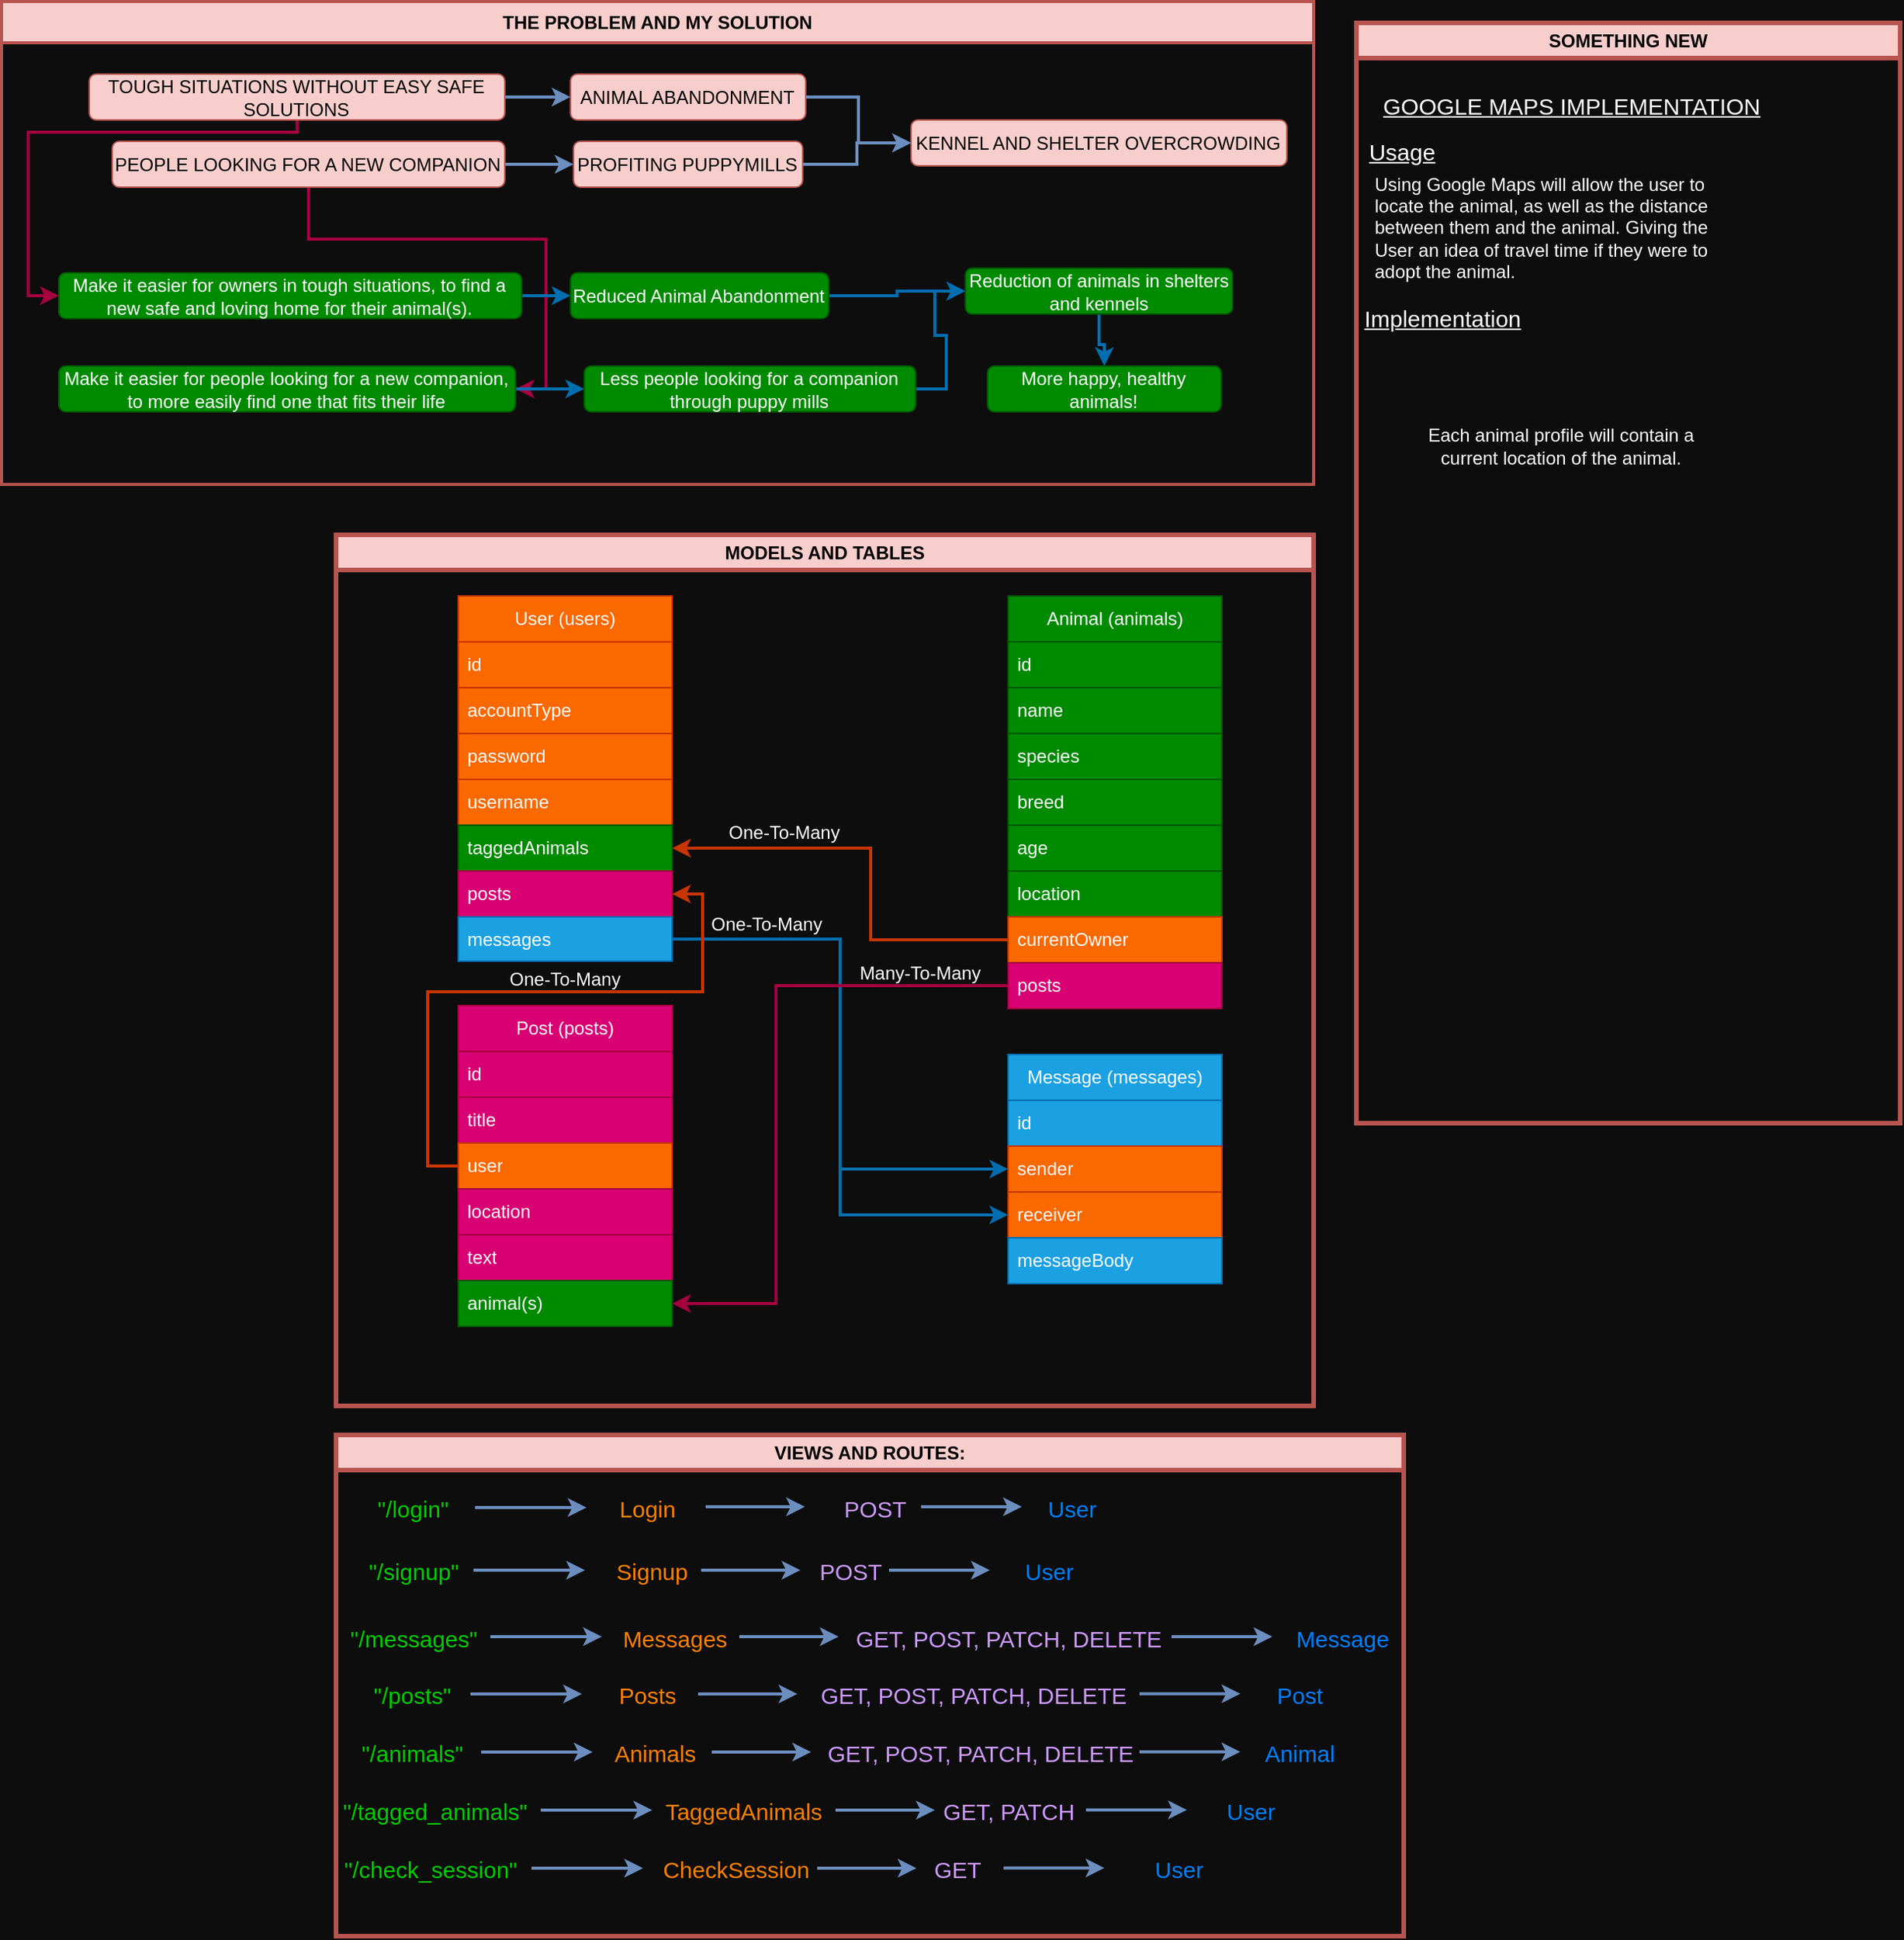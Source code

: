 <mxfile version="22.1.4" type="github">
  <diagram name="Page-1" id="QnDPWNosyGdadTyW6Ekd">
    <mxGraphModel dx="1164" dy="1957" grid="0" gridSize="10" guides="1" tooltips="1" connect="1" arrows="1" fold="1" page="0" pageScale="1" pageWidth="850" pageHeight="1100" background="#0D0D0D" math="0" shadow="0">
      <root>
        <mxCell id="0" />
        <mxCell id="1" parent="0" />
        <mxCell id="AdRa6NuN1TQCRi0MgPPj-2" value="MODELS AND TABLES" style="swimlane;whiteSpace=wrap;html=1;fillColor=#f8cecc;strokeColor=#b85450;rounded=0;strokeWidth=3;" parent="1" vertex="1">
          <mxGeometry x="10" y="-780" width="640" height="570" as="geometry">
            <mxRectangle x="10" y="-780" width="170" height="30" as="alternateBounds" />
          </mxGeometry>
        </mxCell>
        <mxCell id="AdRa6NuN1TQCRi0MgPPj-7" value="User (users)" style="swimlane;fontStyle=0;childLayout=stackLayout;horizontal=1;startSize=30;horizontalStack=0;resizeParent=1;resizeParentMax=0;resizeLast=0;collapsible=1;marginBottom=0;whiteSpace=wrap;html=1;fillColor=#fa6800;strokeColor=#C73500;fontColor=#FFFFFF;" parent="AdRa6NuN1TQCRi0MgPPj-2" vertex="1">
          <mxGeometry x="80" y="40" width="140" height="239" as="geometry" />
        </mxCell>
        <mxCell id="AdRa6NuN1TQCRi0MgPPj-8" value="id" style="text;strokeColor=#C73500;fillColor=#fa6800;align=left;verticalAlign=middle;spacingLeft=4;spacingRight=4;overflow=hidden;points=[[0,0.5],[1,0.5]];portConstraint=eastwest;rotatable=0;whiteSpace=wrap;html=1;fontColor=#FFFFFF;" parent="AdRa6NuN1TQCRi0MgPPj-7" vertex="1">
          <mxGeometry y="30" width="140" height="30" as="geometry" />
        </mxCell>
        <mxCell id="AdRa6NuN1TQCRi0MgPPj-12" value="accountType" style="text;strokeColor=#C73500;fillColor=#fa6800;align=left;verticalAlign=middle;spacingLeft=4;spacingRight=4;overflow=hidden;points=[[0,0.5],[1,0.5]];portConstraint=eastwest;rotatable=0;whiteSpace=wrap;html=1;fontColor=#FFFFFF;" parent="AdRa6NuN1TQCRi0MgPPj-7" vertex="1">
          <mxGeometry y="60" width="140" height="30" as="geometry" />
        </mxCell>
        <mxCell id="AdRa6NuN1TQCRi0MgPPj-10" value="password" style="text;strokeColor=#C73500;fillColor=#fa6800;align=left;verticalAlign=middle;spacingLeft=4;spacingRight=4;overflow=hidden;points=[[0,0.5],[1,0.5]];portConstraint=eastwest;rotatable=0;whiteSpace=wrap;html=1;fontColor=#FFFFFF;" parent="AdRa6NuN1TQCRi0MgPPj-7" vertex="1">
          <mxGeometry y="90" width="140" height="30" as="geometry" />
        </mxCell>
        <mxCell id="AdRa6NuN1TQCRi0MgPPj-11" value="username" style="text;strokeColor=#C73500;fillColor=#fa6800;align=left;verticalAlign=middle;spacingLeft=4;spacingRight=4;overflow=hidden;points=[[0,0.5],[1,0.5]];portConstraint=eastwest;rotatable=0;whiteSpace=wrap;html=1;fontColor=#FFFFFF;" parent="AdRa6NuN1TQCRi0MgPPj-7" vertex="1">
          <mxGeometry y="120" width="140" height="30" as="geometry" />
        </mxCell>
        <mxCell id="xWQlsnRgKybAR5OPVelj-9" value="taggedAnimals" style="text;strokeColor=#005700;fillColor=#008a00;align=left;verticalAlign=middle;spacingLeft=4;spacingRight=4;overflow=hidden;points=[[0,0.5],[1,0.5]];portConstraint=eastwest;rotatable=0;whiteSpace=wrap;html=1;fontColor=#ffffff;" parent="AdRa6NuN1TQCRi0MgPPj-7" vertex="1">
          <mxGeometry y="150" width="140" height="30" as="geometry" />
        </mxCell>
        <mxCell id="xWQlsnRgKybAR5OPVelj-18" value="posts" style="text;strokeColor=#A50040;fillColor=#d80073;align=left;verticalAlign=middle;spacingLeft=4;spacingRight=4;overflow=hidden;points=[[0,0.5],[1,0.5]];portConstraint=eastwest;rotatable=0;whiteSpace=wrap;html=1;fontColor=#ffffff;" parent="AdRa6NuN1TQCRi0MgPPj-7" vertex="1">
          <mxGeometry y="180" width="140" height="30" as="geometry" />
        </mxCell>
        <mxCell id="xWQlsnRgKybAR5OPVelj-17" value="messages" style="text;strokeColor=#006EAF;fillColor=#1ba1e2;align=left;verticalAlign=middle;spacingLeft=4;spacingRight=4;overflow=hidden;points=[[0,0.5],[1,0.5]];portConstraint=eastwest;rotatable=0;whiteSpace=wrap;html=1;fontColor=#ffffff;" parent="AdRa6NuN1TQCRi0MgPPj-7" vertex="1">
          <mxGeometry y="210" width="140" height="29" as="geometry" />
        </mxCell>
        <mxCell id="AdRa6NuN1TQCRi0MgPPj-14" value="Animal (animals)" style="swimlane;fontStyle=0;childLayout=stackLayout;horizontal=1;startSize=30;horizontalStack=0;resizeParent=1;resizeParentMax=0;resizeLast=0;collapsible=1;marginBottom=0;whiteSpace=wrap;html=1;fillColor=#008a00;strokeColor=#005700;fontColor=#ffffff;" parent="AdRa6NuN1TQCRi0MgPPj-2" vertex="1">
          <mxGeometry x="440" y="40" width="140" height="270" as="geometry" />
        </mxCell>
        <mxCell id="AdRa6NuN1TQCRi0MgPPj-15" value="id" style="text;strokeColor=#005700;fillColor=#008a00;align=left;verticalAlign=middle;spacingLeft=4;spacingRight=4;overflow=hidden;points=[[0,0.5],[1,0.5]];portConstraint=eastwest;rotatable=0;whiteSpace=wrap;html=1;fontColor=#ffffff;" parent="AdRa6NuN1TQCRi0MgPPj-14" vertex="1">
          <mxGeometry y="30" width="140" height="30" as="geometry" />
        </mxCell>
        <mxCell id="AdRa6NuN1TQCRi0MgPPj-16" value="name" style="text;strokeColor=#005700;fillColor=#008a00;align=left;verticalAlign=middle;spacingLeft=4;spacingRight=4;overflow=hidden;points=[[0,0.5],[1,0.5]];portConstraint=eastwest;rotatable=0;whiteSpace=wrap;html=1;fontColor=#ffffff;" parent="AdRa6NuN1TQCRi0MgPPj-14" vertex="1">
          <mxGeometry y="60" width="140" height="30" as="geometry" />
        </mxCell>
        <mxCell id="AdRa6NuN1TQCRi0MgPPj-17" value="species" style="text;strokeColor=#005700;fillColor=#008a00;align=left;verticalAlign=middle;spacingLeft=4;spacingRight=4;overflow=hidden;points=[[0,0.5],[1,0.5]];portConstraint=eastwest;rotatable=0;whiteSpace=wrap;html=1;fontColor=#ffffff;" parent="AdRa6NuN1TQCRi0MgPPj-14" vertex="1">
          <mxGeometry y="90" width="140" height="30" as="geometry" />
        </mxCell>
        <mxCell id="AdRa6NuN1TQCRi0MgPPj-21" value="breed" style="text;strokeColor=#005700;fillColor=#008a00;align=left;verticalAlign=middle;spacingLeft=4;spacingRight=4;overflow=hidden;points=[[0,0.5],[1,0.5]];portConstraint=eastwest;rotatable=0;whiteSpace=wrap;html=1;fontColor=#ffffff;" parent="AdRa6NuN1TQCRi0MgPPj-14" vertex="1">
          <mxGeometry y="120" width="140" height="30" as="geometry" />
        </mxCell>
        <mxCell id="AdRa6NuN1TQCRi0MgPPj-20" value="age" style="text;strokeColor=#005700;fillColor=#008a00;align=left;verticalAlign=middle;spacingLeft=4;spacingRight=4;overflow=hidden;points=[[0,0.5],[1,0.5]];portConstraint=eastwest;rotatable=0;whiteSpace=wrap;html=1;fontColor=#ffffff;" parent="AdRa6NuN1TQCRi0MgPPj-14" vertex="1">
          <mxGeometry y="150" width="140" height="30" as="geometry" />
        </mxCell>
        <mxCell id="AdRa6NuN1TQCRi0MgPPj-19" value="location" style="text;strokeColor=#005700;fillColor=#008a00;align=left;verticalAlign=middle;spacingLeft=4;spacingRight=4;overflow=hidden;points=[[0,0.5],[1,0.5]];portConstraint=eastwest;rotatable=0;whiteSpace=wrap;html=1;fontColor=#ffffff;" parent="AdRa6NuN1TQCRi0MgPPj-14" vertex="1">
          <mxGeometry y="180" width="140" height="30" as="geometry" />
        </mxCell>
        <mxCell id="AdRa6NuN1TQCRi0MgPPj-18" value="currentOwner" style="text;strokeColor=#C73500;fillColor=#fa6800;align=left;verticalAlign=middle;spacingLeft=4;spacingRight=4;overflow=hidden;points=[[0,0.5],[1,0.5]];portConstraint=eastwest;rotatable=0;whiteSpace=wrap;html=1;fontColor=#FFFFFF;" parent="AdRa6NuN1TQCRi0MgPPj-14" vertex="1">
          <mxGeometry y="210" width="140" height="30" as="geometry" />
        </mxCell>
        <mxCell id="xWQlsnRgKybAR5OPVelj-19" value="posts" style="text;strokeColor=#A50040;fillColor=#d80073;align=left;verticalAlign=middle;spacingLeft=4;spacingRight=4;overflow=hidden;points=[[0,0.5],[1,0.5]];portConstraint=eastwest;rotatable=0;whiteSpace=wrap;html=1;fontColor=#ffffff;" parent="AdRa6NuN1TQCRi0MgPPj-14" vertex="1">
          <mxGeometry y="240" width="140" height="30" as="geometry" />
        </mxCell>
        <mxCell id="xWQlsnRgKybAR5OPVelj-2" value="Post (posts)" style="swimlane;fontStyle=0;childLayout=stackLayout;horizontal=1;startSize=30;horizontalStack=0;resizeParent=1;resizeParentMax=0;resizeLast=0;collapsible=1;marginBottom=0;whiteSpace=wrap;html=1;fillColor=#d80073;strokeColor=#A50040;fontColor=#ffffff;" parent="AdRa6NuN1TQCRi0MgPPj-2" vertex="1">
          <mxGeometry x="80" y="308" width="140" height="210" as="geometry" />
        </mxCell>
        <mxCell id="xWQlsnRgKybAR5OPVelj-3" value="id" style="text;strokeColor=#A50040;fillColor=#d80073;align=left;verticalAlign=middle;spacingLeft=4;spacingRight=4;overflow=hidden;points=[[0,0.5],[1,0.5]];portConstraint=eastwest;rotatable=0;whiteSpace=wrap;html=1;fontColor=#ffffff;" parent="xWQlsnRgKybAR5OPVelj-2" vertex="1">
          <mxGeometry y="30" width="140" height="30" as="geometry" />
        </mxCell>
        <mxCell id="xWQlsnRgKybAR5OPVelj-6" value="title" style="text;strokeColor=#A50040;fillColor=#d80073;align=left;verticalAlign=middle;spacingLeft=4;spacingRight=4;overflow=hidden;points=[[0,0.5],[1,0.5]];portConstraint=eastwest;rotatable=0;whiteSpace=wrap;html=1;fontColor=#ffffff;" parent="xWQlsnRgKybAR5OPVelj-2" vertex="1">
          <mxGeometry y="60" width="140" height="30" as="geometry" />
        </mxCell>
        <mxCell id="xWQlsnRgKybAR5OPVelj-4" value="user" style="text;strokeColor=#C73500;fillColor=#fa6800;align=left;verticalAlign=middle;spacingLeft=4;spacingRight=4;overflow=hidden;points=[[0,0.5],[1,0.5]];portConstraint=eastwest;rotatable=0;whiteSpace=wrap;html=1;fontColor=#FFFFFF;" parent="xWQlsnRgKybAR5OPVelj-2" vertex="1">
          <mxGeometry y="90" width="140" height="30" as="geometry" />
        </mxCell>
        <mxCell id="xWQlsnRgKybAR5OPVelj-5" value="location" style="text;strokeColor=#A50040;fillColor=#d80073;align=left;verticalAlign=middle;spacingLeft=4;spacingRight=4;overflow=hidden;points=[[0,0.5],[1,0.5]];portConstraint=eastwest;rotatable=0;whiteSpace=wrap;html=1;fontColor=#ffffff;" parent="xWQlsnRgKybAR5OPVelj-2" vertex="1">
          <mxGeometry y="120" width="140" height="30" as="geometry" />
        </mxCell>
        <mxCell id="xWQlsnRgKybAR5OPVelj-7" value="text" style="text;strokeColor=#A50040;fillColor=#d80073;align=left;verticalAlign=middle;spacingLeft=4;spacingRight=4;overflow=hidden;points=[[0,0.5],[1,0.5]];portConstraint=eastwest;rotatable=0;whiteSpace=wrap;html=1;fontColor=#ffffff;" parent="xWQlsnRgKybAR5OPVelj-2" vertex="1">
          <mxGeometry y="150" width="140" height="30" as="geometry" />
        </mxCell>
        <mxCell id="xWQlsnRgKybAR5OPVelj-8" value="animal(s)" style="text;strokeColor=#005700;fillColor=#008a00;align=left;verticalAlign=middle;spacingLeft=4;spacingRight=4;overflow=hidden;points=[[0,0.5],[1,0.5]];portConstraint=eastwest;rotatable=0;whiteSpace=wrap;html=1;fontColor=#ffffff;" parent="xWQlsnRgKybAR5OPVelj-2" vertex="1">
          <mxGeometry y="180" width="140" height="30" as="geometry" />
        </mxCell>
        <mxCell id="AdRa6NuN1TQCRi0MgPPj-22" value="Message (messages)" style="swimlane;fontStyle=0;childLayout=stackLayout;horizontal=1;startSize=30;horizontalStack=0;resizeParent=1;resizeParentMax=0;resizeLast=0;collapsible=1;marginBottom=0;whiteSpace=wrap;html=1;fillColor=#1ba1e2;strokeColor=#006EAF;fontColor=#ffffff;" parent="AdRa6NuN1TQCRi0MgPPj-2" vertex="1">
          <mxGeometry x="440" y="340" width="140" height="150" as="geometry" />
        </mxCell>
        <mxCell id="AdRa6NuN1TQCRi0MgPPj-23" value="id" style="text;strokeColor=#006EAF;fillColor=#1ba1e2;align=left;verticalAlign=middle;spacingLeft=4;spacingRight=4;overflow=hidden;points=[[0,0.5],[1,0.5]];portConstraint=eastwest;rotatable=0;whiteSpace=wrap;html=1;fontColor=#ffffff;" parent="AdRa6NuN1TQCRi0MgPPj-22" vertex="1">
          <mxGeometry y="30" width="140" height="30" as="geometry" />
        </mxCell>
        <mxCell id="AdRa6NuN1TQCRi0MgPPj-24" value="sender" style="text;strokeColor=#C73500;fillColor=#fa6800;align=left;verticalAlign=middle;spacingLeft=4;spacingRight=4;overflow=hidden;points=[[0,0.5],[1,0.5]];portConstraint=eastwest;rotatable=0;whiteSpace=wrap;html=1;fontColor=#FFFFFF;" parent="AdRa6NuN1TQCRi0MgPPj-22" vertex="1">
          <mxGeometry y="60" width="140" height="30" as="geometry" />
        </mxCell>
        <mxCell id="AdRa6NuN1TQCRi0MgPPj-26" value="receiver" style="text;strokeColor=#C73500;fillColor=#fa6800;align=left;verticalAlign=middle;spacingLeft=4;spacingRight=4;overflow=hidden;points=[[0,0.5],[1,0.5]];portConstraint=eastwest;rotatable=0;whiteSpace=wrap;html=1;fontColor=#FFFFFF;" parent="AdRa6NuN1TQCRi0MgPPj-22" vertex="1">
          <mxGeometry y="90" width="140" height="30" as="geometry" />
        </mxCell>
        <mxCell id="AdRa6NuN1TQCRi0MgPPj-27" value="messageBody" style="text;strokeColor=#006EAF;fillColor=#1ba1e2;align=left;verticalAlign=middle;spacingLeft=4;spacingRight=4;overflow=hidden;points=[[0,0.5],[1,0.5]];portConstraint=eastwest;rotatable=0;whiteSpace=wrap;html=1;fontColor=#ffffff;" parent="AdRa6NuN1TQCRi0MgPPj-22" vertex="1">
          <mxGeometry y="120" width="140" height="30" as="geometry" />
        </mxCell>
        <mxCell id="xWQlsnRgKybAR5OPVelj-20" style="edgeStyle=orthogonalEdgeStyle;rounded=0;orthogonalLoop=1;jettySize=auto;html=1;strokeColor=#C73500;strokeWidth=2;fillColor=#fa6800;" parent="AdRa6NuN1TQCRi0MgPPj-2" source="AdRa6NuN1TQCRi0MgPPj-18" target="xWQlsnRgKybAR5OPVelj-9" edge="1">
          <mxGeometry relative="1" as="geometry">
            <Array as="points">
              <mxPoint x="350" y="265" />
              <mxPoint x="350" y="205" />
            </Array>
          </mxGeometry>
        </mxCell>
        <mxCell id="xWQlsnRgKybAR5OPVelj-23" style="edgeStyle=orthogonalEdgeStyle;rounded=0;orthogonalLoop=1;jettySize=auto;html=1;strokeColor=#006EAF;strokeWidth=2;fillColor=#1ba1e2;" parent="AdRa6NuN1TQCRi0MgPPj-2" source="xWQlsnRgKybAR5OPVelj-17" target="AdRa6NuN1TQCRi0MgPPj-26" edge="1">
          <mxGeometry relative="1" as="geometry" />
        </mxCell>
        <mxCell id="xWQlsnRgKybAR5OPVelj-24" style="edgeStyle=orthogonalEdgeStyle;rounded=0;orthogonalLoop=1;jettySize=auto;html=1;strokeColor=#006EAF;strokeWidth=2;fillColor=#1ba1e2;" parent="AdRa6NuN1TQCRi0MgPPj-2" source="xWQlsnRgKybAR5OPVelj-17" target="AdRa6NuN1TQCRi0MgPPj-24" edge="1">
          <mxGeometry relative="1" as="geometry" />
        </mxCell>
        <mxCell id="xWQlsnRgKybAR5OPVelj-25" style="edgeStyle=orthogonalEdgeStyle;rounded=0;orthogonalLoop=1;jettySize=auto;html=1;entryX=1;entryY=0.5;entryDx=0;entryDy=0;strokeColor=#A50040;strokeWidth=2;fillColor=#d80073;" parent="AdRa6NuN1TQCRi0MgPPj-2" source="xWQlsnRgKybAR5OPVelj-19" target="xWQlsnRgKybAR5OPVelj-8" edge="1">
          <mxGeometry relative="1" as="geometry">
            <Array as="points">
              <mxPoint x="288" y="295" />
              <mxPoint x="288" y="503" />
            </Array>
          </mxGeometry>
        </mxCell>
        <mxCell id="JQjJ9PsffKk6_SLziyI5-3" value="One-To-Many" style="text;html=1;strokeColor=none;fillColor=none;align=center;verticalAlign=middle;whiteSpace=wrap;rounded=0;fontColor=#FFFFFF;" parent="AdRa6NuN1TQCRi0MgPPj-2" vertex="1">
          <mxGeometry x="245" y="180" width="97" height="30" as="geometry" />
        </mxCell>
        <mxCell id="JQjJ9PsffKk6_SLziyI5-4" value="One-To-Many" style="text;html=1;strokeColor=none;fillColor=none;align=center;verticalAlign=middle;whiteSpace=wrap;rounded=0;fontColor=#FFFFFF;" parent="AdRa6NuN1TQCRi0MgPPj-2" vertex="1">
          <mxGeometry x="243" y="240" width="78" height="30" as="geometry" />
        </mxCell>
        <mxCell id="JQjJ9PsffKk6_SLziyI5-7" style="edgeStyle=orthogonalEdgeStyle;rounded=0;orthogonalLoop=1;jettySize=auto;html=1;entryX=1;entryY=0.5;entryDx=0;entryDy=0;strokeWidth=2;fillColor=#fa6800;strokeColor=#C73500;" parent="AdRa6NuN1TQCRi0MgPPj-2" source="xWQlsnRgKybAR5OPVelj-4" target="xWQlsnRgKybAR5OPVelj-18" edge="1">
          <mxGeometry relative="1" as="geometry">
            <Array as="points">
              <mxPoint x="60" y="413" />
              <mxPoint x="60" y="299" />
              <mxPoint x="240" y="299" />
              <mxPoint x="240" y="235" />
            </Array>
          </mxGeometry>
        </mxCell>
        <mxCell id="JQjJ9PsffKk6_SLziyI5-8" value="One-To-Many" style="text;html=1;strokeColor=none;fillColor=none;align=center;verticalAlign=middle;whiteSpace=wrap;rounded=0;fontColor=#FFFFFF;" parent="AdRa6NuN1TQCRi0MgPPj-2" vertex="1">
          <mxGeometry x="110" y="276" width="80" height="30" as="geometry" />
        </mxCell>
        <mxCell id="JQjJ9PsffKk6_SLziyI5-9" value="Many-To-Many" style="text;html=1;strokeColor=none;fillColor=none;align=center;verticalAlign=middle;whiteSpace=wrap;rounded=0;fontColor=#FFFFFF;" parent="AdRa6NuN1TQCRi0MgPPj-2" vertex="1">
          <mxGeometry x="340" y="272" width="85" height="30" as="geometry" />
        </mxCell>
        <mxCell id="_cTKvnzmP2ruFUYqaLfK-1" value="VIEWS AND ROUTES:" style="swimlane;whiteSpace=wrap;html=1;fillColor=#f8cecc;strokeColor=#b85450;strokeWidth=3;" parent="1" vertex="1">
          <mxGeometry x="10" y="-191" width="699" height="328" as="geometry">
            <mxRectangle x="9" y="-199" width="156" height="26" as="alternateBounds" />
          </mxGeometry>
        </mxCell>
        <mxCell id="2MYl5ndHaeksl3x8lS-z-1" value="&quot;/login&quot;" style="text;html=1;strokeColor=none;fillColor=none;align=center;verticalAlign=middle;whiteSpace=wrap;rounded=0;fontColor=#00CC00;fontSize=15;" parent="_cTKvnzmP2ruFUYqaLfK-1" vertex="1">
          <mxGeometry x="20" y="33" width="61" height="30" as="geometry" />
        </mxCell>
        <mxCell id="2MYl5ndHaeksl3x8lS-z-2" value="" style="endArrow=classic;html=1;rounded=0;fillColor=#dae8fc;strokeColor=#6c8ebf;strokeWidth=2;" parent="_cTKvnzmP2ruFUYqaLfK-1" edge="1">
          <mxGeometry width="50" height="50" relative="1" as="geometry">
            <mxPoint x="91" y="47.5" as="sourcePoint" />
            <mxPoint x="164" y="47.5" as="targetPoint" />
            <Array as="points" />
          </mxGeometry>
        </mxCell>
        <mxCell id="2MYl5ndHaeksl3x8lS-z-3" value="Login" style="text;html=1;strokeColor=none;fillColor=none;align=center;verticalAlign=middle;whiteSpace=wrap;rounded=0;fontColor=#FF8000;fontSize=15;" parent="_cTKvnzmP2ruFUYqaLfK-1" vertex="1">
          <mxGeometry x="174" y="33" width="60" height="30" as="geometry" />
        </mxCell>
        <mxCell id="2MYl5ndHaeksl3x8lS-z-4" value="" style="endArrow=classic;html=1;rounded=0;fillColor=#dae8fc;strokeColor=#6c8ebf;strokeWidth=2;" parent="_cTKvnzmP2ruFUYqaLfK-1" edge="1">
          <mxGeometry width="50" height="50" relative="1" as="geometry">
            <mxPoint x="242" y="47" as="sourcePoint" />
            <mxPoint x="307" y="47" as="targetPoint" />
          </mxGeometry>
        </mxCell>
        <mxCell id="2MYl5ndHaeksl3x8lS-z-5" value="POST" style="text;html=1;strokeColor=none;fillColor=none;align=center;verticalAlign=middle;whiteSpace=wrap;rounded=0;fontColor=#CC99FF;fontSize=15;" parent="_cTKvnzmP2ruFUYqaLfK-1" vertex="1">
          <mxGeometry x="323" y="33" width="60" height="30" as="geometry" />
        </mxCell>
        <mxCell id="2MYl5ndHaeksl3x8lS-z-8" value="" style="endArrow=classic;html=1;rounded=0;strokeWidth=2;fillColor=#dae8fc;strokeColor=#6c8ebf;" parent="_cTKvnzmP2ruFUYqaLfK-1" edge="1">
          <mxGeometry width="50" height="50" relative="1" as="geometry">
            <mxPoint x="383" y="47" as="sourcePoint" />
            <mxPoint x="449" y="47" as="targetPoint" />
          </mxGeometry>
        </mxCell>
        <mxCell id="2MYl5ndHaeksl3x8lS-z-9" value="User" style="text;html=1;strokeColor=none;fillColor=none;align=center;verticalAlign=middle;whiteSpace=wrap;rounded=0;fontColor=#007FFF;fontSize=15;" parent="_cTKvnzmP2ruFUYqaLfK-1" vertex="1">
          <mxGeometry x="452" y="33" width="60" height="30" as="geometry" />
        </mxCell>
        <mxCell id="2MYl5ndHaeksl3x8lS-z-11" value="&quot;/signup&quot;" style="text;html=1;strokeColor=none;fillColor=none;align=center;verticalAlign=middle;whiteSpace=wrap;rounded=0;fontColor=#00CC00;fontSize=15;" parent="_cTKvnzmP2ruFUYqaLfK-1" vertex="1">
          <mxGeometry x="21" y="74" width="60" height="30" as="geometry" />
        </mxCell>
        <mxCell id="2MYl5ndHaeksl3x8lS-z-12" value="&quot;/messages&quot;" style="text;html=1;strokeColor=none;fillColor=none;align=center;verticalAlign=middle;whiteSpace=wrap;rounded=0;fontSize=15;fontColor=#00CC00;" parent="_cTKvnzmP2ruFUYqaLfK-1" vertex="1">
          <mxGeometry x="21" y="117.5" width="60" height="30" as="geometry" />
        </mxCell>
        <mxCell id="2MYl5ndHaeksl3x8lS-z-13" value="&quot;/posts&quot;" style="text;html=1;strokeColor=none;fillColor=none;align=center;verticalAlign=middle;whiteSpace=wrap;rounded=0;fontSize=15;fontColor=#00CC00;" parent="_cTKvnzmP2ruFUYqaLfK-1" vertex="1">
          <mxGeometry x="20" y="155" width="60" height="30" as="geometry" />
        </mxCell>
        <mxCell id="2MYl5ndHaeksl3x8lS-z-14" value="&quot;/animals&quot;" style="text;html=1;strokeColor=none;fillColor=none;align=center;verticalAlign=middle;whiteSpace=wrap;rounded=0;fontSize=15;fontColor=#00CC00;" parent="_cTKvnzmP2ruFUYqaLfK-1" vertex="1">
          <mxGeometry x="20" y="193" width="60" height="30" as="geometry" />
        </mxCell>
        <mxCell id="2MYl5ndHaeksl3x8lS-z-15" value="&quot;/tagged_animals&quot;" style="text;html=1;strokeColor=none;fillColor=none;align=center;verticalAlign=middle;whiteSpace=wrap;rounded=0;fontSize=15;fontColor=#00CC00;" parent="_cTKvnzmP2ruFUYqaLfK-1" vertex="1">
          <mxGeometry x="35" y="231" width="60" height="30" as="geometry" />
        </mxCell>
        <mxCell id="2MYl5ndHaeksl3x8lS-z-17" value="" style="endArrow=classic;html=1;rounded=0;fillColor=#dae8fc;strokeColor=#6c8ebf;strokeWidth=2;" parent="_cTKvnzmP2ruFUYqaLfK-1" edge="1">
          <mxGeometry width="50" height="50" relative="1" as="geometry">
            <mxPoint x="90" y="88.5" as="sourcePoint" />
            <mxPoint x="163" y="88.5" as="targetPoint" />
            <Array as="points" />
          </mxGeometry>
        </mxCell>
        <mxCell id="2MYl5ndHaeksl3x8lS-z-18" value="" style="endArrow=classic;html=1;rounded=0;fillColor=#dae8fc;strokeColor=#6c8ebf;strokeWidth=2;" parent="_cTKvnzmP2ruFUYqaLfK-1" edge="1">
          <mxGeometry width="50" height="50" relative="1" as="geometry">
            <mxPoint x="101" y="132" as="sourcePoint" />
            <mxPoint x="174" y="132" as="targetPoint" />
            <Array as="points" />
          </mxGeometry>
        </mxCell>
        <mxCell id="2MYl5ndHaeksl3x8lS-z-19" value="" style="endArrow=classic;html=1;rounded=0;fillColor=#dae8fc;strokeColor=#6c8ebf;strokeWidth=2;" parent="_cTKvnzmP2ruFUYqaLfK-1" edge="1">
          <mxGeometry width="50" height="50" relative="1" as="geometry">
            <mxPoint x="88" y="169.5" as="sourcePoint" />
            <mxPoint x="161" y="169.5" as="targetPoint" />
            <Array as="points" />
          </mxGeometry>
        </mxCell>
        <mxCell id="2MYl5ndHaeksl3x8lS-z-20" value="" style="endArrow=classic;html=1;rounded=0;fillColor=#dae8fc;strokeColor=#6c8ebf;strokeWidth=2;" parent="_cTKvnzmP2ruFUYqaLfK-1" edge="1">
          <mxGeometry width="50" height="50" relative="1" as="geometry">
            <mxPoint x="95" y="207.5" as="sourcePoint" />
            <mxPoint x="168" y="207.5" as="targetPoint" />
            <Array as="points" />
          </mxGeometry>
        </mxCell>
        <mxCell id="2MYl5ndHaeksl3x8lS-z-21" value="" style="endArrow=classic;html=1;rounded=0;fillColor=#dae8fc;strokeColor=#6c8ebf;strokeWidth=2;" parent="_cTKvnzmP2ruFUYqaLfK-1" edge="1">
          <mxGeometry width="50" height="50" relative="1" as="geometry">
            <mxPoint x="134" y="245.5" as="sourcePoint" />
            <mxPoint x="207" y="245.5" as="targetPoint" />
            <Array as="points" />
          </mxGeometry>
        </mxCell>
        <mxCell id="2MYl5ndHaeksl3x8lS-z-40" value="Signup" style="text;html=1;strokeColor=none;fillColor=none;align=center;verticalAlign=middle;whiteSpace=wrap;rounded=0;fontColor=#FF8000;fontSize=15;" parent="_cTKvnzmP2ruFUYqaLfK-1" vertex="1">
          <mxGeometry x="177" y="74" width="60" height="30" as="geometry" />
        </mxCell>
        <mxCell id="2MYl5ndHaeksl3x8lS-z-41" value="Messages" style="text;html=1;strokeColor=none;fillColor=none;align=center;verticalAlign=middle;whiteSpace=wrap;rounded=0;fontColor=#FF8000;fontSize=15;" parent="_cTKvnzmP2ruFUYqaLfK-1" vertex="1">
          <mxGeometry x="192" y="117.5" width="60" height="30" as="geometry" />
        </mxCell>
        <mxCell id="2MYl5ndHaeksl3x8lS-z-42" value="&quot;/check_session&quot;" style="text;html=1;strokeColor=none;fillColor=none;align=center;verticalAlign=middle;whiteSpace=wrap;rounded=0;fontSize=15;fontColor=#00CC00;" parent="_cTKvnzmP2ruFUYqaLfK-1" vertex="1">
          <mxGeometry x="32" y="269" width="60" height="30" as="geometry" />
        </mxCell>
        <mxCell id="2MYl5ndHaeksl3x8lS-z-43" value="" style="endArrow=classic;html=1;rounded=0;fillColor=#dae8fc;strokeColor=#6c8ebf;strokeWidth=2;" parent="_cTKvnzmP2ruFUYqaLfK-1" edge="1">
          <mxGeometry width="50" height="50" relative="1" as="geometry">
            <mxPoint x="128" y="283.5" as="sourcePoint" />
            <mxPoint x="201" y="283.5" as="targetPoint" />
            <Array as="points" />
          </mxGeometry>
        </mxCell>
        <mxCell id="2MYl5ndHaeksl3x8lS-z-66" value="Posts" style="text;html=1;strokeColor=none;fillColor=none;align=center;verticalAlign=middle;whiteSpace=wrap;rounded=0;fontColor=#FF8000;fontSize=15;" parent="_cTKvnzmP2ruFUYqaLfK-1" vertex="1">
          <mxGeometry x="174" y="155" width="60" height="30" as="geometry" />
        </mxCell>
        <mxCell id="2MYl5ndHaeksl3x8lS-z-67" value="Animals" style="text;html=1;strokeColor=none;fillColor=none;align=center;verticalAlign=middle;whiteSpace=wrap;rounded=0;fontColor=#FF8000;fontSize=15;" parent="_cTKvnzmP2ruFUYqaLfK-1" vertex="1">
          <mxGeometry x="179" y="193" width="60" height="30" as="geometry" />
        </mxCell>
        <mxCell id="2MYl5ndHaeksl3x8lS-z-68" value="TaggedAnimals" style="text;html=1;strokeColor=none;fillColor=none;align=center;verticalAlign=middle;whiteSpace=wrap;rounded=0;fontColor=#FF8000;fontSize=15;" parent="_cTKvnzmP2ruFUYqaLfK-1" vertex="1">
          <mxGeometry x="237" y="231" width="60" height="30" as="geometry" />
        </mxCell>
        <mxCell id="2MYl5ndHaeksl3x8lS-z-69" value="CheckSession" style="text;html=1;strokeColor=none;fillColor=none;align=center;verticalAlign=middle;whiteSpace=wrap;rounded=0;fontColor=#FF8000;fontSize=15;" parent="_cTKvnzmP2ruFUYqaLfK-1" vertex="1">
          <mxGeometry x="232" y="269" width="60" height="30" as="geometry" />
        </mxCell>
        <mxCell id="2MYl5ndHaeksl3x8lS-z-70" value="" style="endArrow=classic;html=1;rounded=0;fillColor=#dae8fc;strokeColor=#6c8ebf;strokeWidth=2;" parent="_cTKvnzmP2ruFUYqaLfK-1" edge="1">
          <mxGeometry width="50" height="50" relative="1" as="geometry">
            <mxPoint x="239" y="88.5" as="sourcePoint" />
            <mxPoint x="304" y="88.5" as="targetPoint" />
          </mxGeometry>
        </mxCell>
        <mxCell id="2MYl5ndHaeksl3x8lS-z-71" value="" style="endArrow=classic;html=1;rounded=0;fillColor=#dae8fc;strokeColor=#6c8ebf;strokeWidth=2;" parent="_cTKvnzmP2ruFUYqaLfK-1" edge="1">
          <mxGeometry width="50" height="50" relative="1" as="geometry">
            <mxPoint x="264" y="132" as="sourcePoint" />
            <mxPoint x="329" y="132" as="targetPoint" />
          </mxGeometry>
        </mxCell>
        <mxCell id="2MYl5ndHaeksl3x8lS-z-72" value="" style="endArrow=classic;html=1;rounded=0;fillColor=#dae8fc;strokeColor=#6c8ebf;strokeWidth=2;" parent="_cTKvnzmP2ruFUYqaLfK-1" edge="1">
          <mxGeometry width="50" height="50" relative="1" as="geometry">
            <mxPoint x="237" y="169.5" as="sourcePoint" />
            <mxPoint x="302" y="169.5" as="targetPoint" />
          </mxGeometry>
        </mxCell>
        <mxCell id="2MYl5ndHaeksl3x8lS-z-73" value="" style="endArrow=classic;html=1;rounded=0;fillColor=#dae8fc;strokeColor=#6c8ebf;strokeWidth=2;" parent="_cTKvnzmP2ruFUYqaLfK-1" edge="1">
          <mxGeometry width="50" height="50" relative="1" as="geometry">
            <mxPoint x="246" y="207.5" as="sourcePoint" />
            <mxPoint x="311" y="207.5" as="targetPoint" />
          </mxGeometry>
        </mxCell>
        <mxCell id="2MYl5ndHaeksl3x8lS-z-74" value="" style="endArrow=classic;html=1;rounded=0;fillColor=#dae8fc;strokeColor=#6c8ebf;strokeWidth=2;" parent="_cTKvnzmP2ruFUYqaLfK-1" edge="1">
          <mxGeometry width="50" height="50" relative="1" as="geometry">
            <mxPoint x="327" y="245.5" as="sourcePoint" />
            <mxPoint x="392" y="245.5" as="targetPoint" />
          </mxGeometry>
        </mxCell>
        <mxCell id="2MYl5ndHaeksl3x8lS-z-75" value="" style="endArrow=classic;html=1;rounded=0;fillColor=#dae8fc;strokeColor=#6c8ebf;strokeWidth=2;" parent="_cTKvnzmP2ruFUYqaLfK-1" edge="1">
          <mxGeometry width="50" height="50" relative="1" as="geometry">
            <mxPoint x="315" y="283.5" as="sourcePoint" />
            <mxPoint x="380" y="283.5" as="targetPoint" />
          </mxGeometry>
        </mxCell>
        <mxCell id="2MYl5ndHaeksl3x8lS-z-76" value="POST" style="text;html=1;strokeColor=none;fillColor=none;align=center;verticalAlign=middle;whiteSpace=wrap;rounded=0;fontColor=#CC99FF;fontSize=15;" parent="_cTKvnzmP2ruFUYqaLfK-1" vertex="1">
          <mxGeometry x="307" y="74" width="60" height="30" as="geometry" />
        </mxCell>
        <mxCell id="2MYl5ndHaeksl3x8lS-z-77" value="GET, POST, PATCH, DELETE" style="text;html=1;strokeColor=none;fillColor=none;align=center;verticalAlign=middle;whiteSpace=wrap;rounded=0;fontColor=#CC99FF;fontSize=15;" parent="_cTKvnzmP2ruFUYqaLfK-1" vertex="1">
          <mxGeometry x="327" y="117.5" width="227" height="30" as="geometry" />
        </mxCell>
        <mxCell id="2MYl5ndHaeksl3x8lS-z-78" value="GET, POST, PATCH, DELETE" style="text;html=1;strokeColor=none;fillColor=none;align=center;verticalAlign=middle;whiteSpace=wrap;rounded=0;fontColor=#CC99FF;fontSize=15;" parent="_cTKvnzmP2ruFUYqaLfK-1" vertex="1">
          <mxGeometry x="302" y="155" width="231" height="30" as="geometry" />
        </mxCell>
        <mxCell id="2MYl5ndHaeksl3x8lS-z-79" value="GET, POST, PATCH, DELETE" style="text;html=1;strokeColor=none;fillColor=none;align=center;verticalAlign=middle;whiteSpace=wrap;rounded=0;fontColor=#CC99FF;fontSize=15;" parent="_cTKvnzmP2ruFUYqaLfK-1" vertex="1">
          <mxGeometry x="318" y="193" width="208" height="30" as="geometry" />
        </mxCell>
        <mxCell id="1Y42PiByceGQKW-uyaXE-1" value="GET" style="text;html=1;strokeColor=none;fillColor=none;align=center;verticalAlign=middle;whiteSpace=wrap;rounded=0;fontColor=#CC99FF;fontSize=15;" parent="_cTKvnzmP2ruFUYqaLfK-1" vertex="1">
          <mxGeometry x="377" y="269" width="60" height="30" as="geometry" />
        </mxCell>
        <mxCell id="1Y42PiByceGQKW-uyaXE-2" value="GET, PATCH" style="text;html=1;strokeColor=none;fillColor=none;align=center;verticalAlign=middle;whiteSpace=wrap;rounded=0;fontColor=#CC99FF;fontSize=15;" parent="_cTKvnzmP2ruFUYqaLfK-1" vertex="1">
          <mxGeometry x="390" y="231" width="101" height="30" as="geometry" />
        </mxCell>
        <mxCell id="1Y42PiByceGQKW-uyaXE-3" value="" style="endArrow=classic;html=1;rounded=0;strokeWidth=2;fillColor=#dae8fc;strokeColor=#6c8ebf;" parent="_cTKvnzmP2ruFUYqaLfK-1" edge="1">
          <mxGeometry width="50" height="50" relative="1" as="geometry">
            <mxPoint x="362" y="88.5" as="sourcePoint" />
            <mxPoint x="428" y="88.5" as="targetPoint" />
          </mxGeometry>
        </mxCell>
        <mxCell id="1Y42PiByceGQKW-uyaXE-4" value="" style="endArrow=classic;html=1;rounded=0;strokeWidth=2;fillColor=#dae8fc;strokeColor=#6c8ebf;" parent="_cTKvnzmP2ruFUYqaLfK-1" edge="1">
          <mxGeometry width="50" height="50" relative="1" as="geometry">
            <mxPoint x="547" y="132" as="sourcePoint" />
            <mxPoint x="613" y="132" as="targetPoint" />
          </mxGeometry>
        </mxCell>
        <mxCell id="1Y42PiByceGQKW-uyaXE-5" value="" style="endArrow=classic;html=1;rounded=0;strokeWidth=2;fillColor=#dae8fc;strokeColor=#6c8ebf;" parent="_cTKvnzmP2ruFUYqaLfK-1" edge="1">
          <mxGeometry width="50" height="50" relative="1" as="geometry">
            <mxPoint x="526" y="169.41" as="sourcePoint" />
            <mxPoint x="592" y="169.41" as="targetPoint" />
          </mxGeometry>
        </mxCell>
        <mxCell id="1Y42PiByceGQKW-uyaXE-6" value="" style="endArrow=classic;html=1;rounded=0;strokeWidth=2;fillColor=#dae8fc;strokeColor=#6c8ebf;" parent="_cTKvnzmP2ruFUYqaLfK-1" edge="1">
          <mxGeometry width="50" height="50" relative="1" as="geometry">
            <mxPoint x="526" y="207.41" as="sourcePoint" />
            <mxPoint x="592" y="207.41" as="targetPoint" />
          </mxGeometry>
        </mxCell>
        <mxCell id="1Y42PiByceGQKW-uyaXE-7" value="" style="endArrow=classic;html=1;rounded=0;strokeWidth=2;fillColor=#dae8fc;strokeColor=#6c8ebf;" parent="_cTKvnzmP2ruFUYqaLfK-1" edge="1">
          <mxGeometry width="50" height="50" relative="1" as="geometry">
            <mxPoint x="491" y="245.41" as="sourcePoint" />
            <mxPoint x="557" y="245.41" as="targetPoint" />
          </mxGeometry>
        </mxCell>
        <mxCell id="1Y42PiByceGQKW-uyaXE-8" value="" style="endArrow=classic;html=1;rounded=0;strokeWidth=2;fillColor=#dae8fc;strokeColor=#6c8ebf;" parent="_cTKvnzmP2ruFUYqaLfK-1" edge="1">
          <mxGeometry width="50" height="50" relative="1" as="geometry">
            <mxPoint x="437" y="283.41" as="sourcePoint" />
            <mxPoint x="503" y="283.41" as="targetPoint" />
          </mxGeometry>
        </mxCell>
        <mxCell id="1Y42PiByceGQKW-uyaXE-53" value="User" style="text;html=1;strokeColor=none;fillColor=none;align=center;verticalAlign=middle;whiteSpace=wrap;rounded=0;fontColor=#007FFF;fontSize=15;" parent="_cTKvnzmP2ruFUYqaLfK-1" vertex="1">
          <mxGeometry x="437" y="74" width="60" height="30" as="geometry" />
        </mxCell>
        <mxCell id="1Y42PiByceGQKW-uyaXE-54" value="Message" style="text;html=1;strokeColor=none;fillColor=none;align=center;verticalAlign=middle;whiteSpace=wrap;rounded=0;fontColor=#007FFF;fontSize=15;" parent="_cTKvnzmP2ruFUYqaLfK-1" vertex="1">
          <mxGeometry x="629" y="117.5" width="60" height="30" as="geometry" />
        </mxCell>
        <mxCell id="1Y42PiByceGQKW-uyaXE-55" value="Post" style="text;html=1;strokeColor=none;fillColor=none;align=center;verticalAlign=middle;whiteSpace=wrap;rounded=0;fontColor=#007FFF;fontSize=15;" parent="_cTKvnzmP2ruFUYqaLfK-1" vertex="1">
          <mxGeometry x="601" y="155" width="60" height="30" as="geometry" />
        </mxCell>
        <mxCell id="1Y42PiByceGQKW-uyaXE-56" value="Animal" style="text;html=1;strokeColor=none;fillColor=none;align=center;verticalAlign=middle;whiteSpace=wrap;rounded=0;fontColor=#007FFF;fontSize=15;" parent="_cTKvnzmP2ruFUYqaLfK-1" vertex="1">
          <mxGeometry x="601" y="193" width="60" height="30" as="geometry" />
        </mxCell>
        <mxCell id="1Y42PiByceGQKW-uyaXE-58" value="User" style="text;html=1;strokeColor=none;fillColor=none;align=center;verticalAlign=middle;whiteSpace=wrap;rounded=0;fontColor=#007FFF;fontSize=15;" parent="_cTKvnzmP2ruFUYqaLfK-1" vertex="1">
          <mxGeometry x="569" y="231" width="60" height="30" as="geometry" />
        </mxCell>
        <mxCell id="1Y42PiByceGQKW-uyaXE-59" value="User" style="text;html=1;strokeColor=none;fillColor=none;align=center;verticalAlign=middle;whiteSpace=wrap;rounded=0;fontColor=#007FFF;fontSize=15;" parent="_cTKvnzmP2ruFUYqaLfK-1" vertex="1">
          <mxGeometry x="522" y="269" width="60" height="30" as="geometry" />
        </mxCell>
        <mxCell id="1Y42PiByceGQKW-uyaXE-60" value="SOMETHING NEW" style="swimlane;whiteSpace=wrap;html=1;fillColor=#f8cecc;strokeColor=#b85450;strokeWidth=3;fontColor=#000000;" parent="1" vertex="1">
          <mxGeometry x="678" y="-1115" width="356" height="720" as="geometry" />
        </mxCell>
        <mxCell id="66fBQwTO3rRXyVcx0N7x-11" value="GOOGLE MAPS IMPLEMENTATION" style="text;html=1;align=center;verticalAlign=middle;whiteSpace=wrap;rounded=0;fontColor=#FFFFFF;fontSize=15;fontStyle=4" vertex="1" parent="1Y42PiByceGQKW-uyaXE-60">
          <mxGeometry x="10" y="38.5" width="262" height="30" as="geometry" />
        </mxCell>
        <mxCell id="66fBQwTO3rRXyVcx0N7x-13" value="Usage" style="text;html=1;strokeColor=none;fillColor=none;align=center;verticalAlign=middle;whiteSpace=wrap;rounded=0;fontStyle=4;fontSize=15;fontColor=#FFFFFF;" vertex="1" parent="1Y42PiByceGQKW-uyaXE-60">
          <mxGeometry y="68.5" width="60" height="30" as="geometry" />
        </mxCell>
        <mxCell id="66fBQwTO3rRXyVcx0N7x-14" value="Using Google Maps will allow the user to locate the animal, as well as the distance between them and the animal. Giving the User an idea of travel time if they were to adopt the animal." style="text;html=1;strokeColor=none;fillColor=none;align=left;verticalAlign=middle;whiteSpace=wrap;rounded=0;fontColor=#FFFFFF;" vertex="1" parent="1Y42PiByceGQKW-uyaXE-60">
          <mxGeometry x="10" y="119" width="223" height="30" as="geometry" />
        </mxCell>
        <mxCell id="66fBQwTO3rRXyVcx0N7x-15" value="Implementation" style="text;html=1;strokeColor=none;fillColor=none;align=center;verticalAlign=middle;whiteSpace=wrap;rounded=0;fontColor=#FFFFFF;fontStyle=4;fontSize=15;" vertex="1" parent="1Y42PiByceGQKW-uyaXE-60">
          <mxGeometry x="10" y="178" width="93" height="30" as="geometry" />
        </mxCell>
        <mxCell id="MYKW1UoXWGAR3DtBjXnS-23" value="THE PROBLEM AND MY SOLUTION" style="swimlane;whiteSpace=wrap;html=1;fillColor=#f8cecc;strokeColor=#b85450;strokeWidth=2;startSize=27;" parent="1" vertex="1">
          <mxGeometry x="-209" y="-1129" width="859" height="316" as="geometry" />
        </mxCell>
        <mxCell id="MYKW1UoXWGAR3DtBjXnS-4" value="ANIMAL ABANDONMENT" style="text;html=1;strokeColor=#b85450;fillColor=#f8cecc;align=center;verticalAlign=middle;whiteSpace=wrap;rounded=1;" parent="MYKW1UoXWGAR3DtBjXnS-23" vertex="1">
          <mxGeometry x="372.47" y="47.5" width="154" height="30" as="geometry" />
        </mxCell>
        <mxCell id="MYKW1UoXWGAR3DtBjXnS-5" value="PROFITING PUPPYMILLS" style="text;html=1;strokeColor=#b85450;fillColor=#f8cecc;align=center;verticalAlign=middle;whiteSpace=wrap;rounded=1;" parent="MYKW1UoXWGAR3DtBjXnS-23" vertex="1">
          <mxGeometry x="374.47" y="91.5" width="150" height="30" as="geometry" />
        </mxCell>
        <mxCell id="MYKW1UoXWGAR3DtBjXnS-6" value="KENNEL AND SHELTER OVERCROWDING" style="text;html=1;strokeColor=#b85450;fillColor=#f8cecc;align=center;verticalAlign=middle;whiteSpace=wrap;rounded=1;" parent="MYKW1UoXWGAR3DtBjXnS-23" vertex="1">
          <mxGeometry x="595.47" y="77.5" width="246" height="30" as="geometry" />
        </mxCell>
        <mxCell id="MYKW1UoXWGAR3DtBjXnS-22" style="edgeStyle=orthogonalEdgeStyle;rounded=0;orthogonalLoop=1;jettySize=auto;html=1;fillColor=#dae8fc;strokeColor=#6c8ebf;strokeWidth=2;" parent="MYKW1UoXWGAR3DtBjXnS-23" source="MYKW1UoXWGAR3DtBjXnS-4" target="MYKW1UoXWGAR3DtBjXnS-6" edge="1">
          <mxGeometry relative="1" as="geometry" />
        </mxCell>
        <mxCell id="MYKW1UoXWGAR3DtBjXnS-21" style="edgeStyle=orthogonalEdgeStyle;rounded=0;orthogonalLoop=1;jettySize=auto;html=1;strokeWidth=2;fillColor=#dae8fc;strokeColor=#6c8ebf;" parent="MYKW1UoXWGAR3DtBjXnS-23" source="MYKW1UoXWGAR3DtBjXnS-5" target="MYKW1UoXWGAR3DtBjXnS-6" edge="1">
          <mxGeometry relative="1" as="geometry" />
        </mxCell>
        <mxCell id="MYKW1UoXWGAR3DtBjXnS-20" style="edgeStyle=orthogonalEdgeStyle;rounded=0;orthogonalLoop=1;jettySize=auto;html=1;entryX=0;entryY=0.5;entryDx=0;entryDy=0;fillColor=#dae8fc;strokeColor=#6c8ebf;strokeWidth=2;" parent="MYKW1UoXWGAR3DtBjXnS-23" source="MYKW1UoXWGAR3DtBjXnS-9" target="MYKW1UoXWGAR3DtBjXnS-5" edge="1">
          <mxGeometry relative="1" as="geometry" />
        </mxCell>
        <mxCell id="MYKW1UoXWGAR3DtBjXnS-27" style="edgeStyle=orthogonalEdgeStyle;rounded=0;orthogonalLoop=1;jettySize=auto;html=1;entryX=1;entryY=0.5;entryDx=0;entryDy=0;fillColor=#d80073;strokeColor=#A50040;strokeWidth=2;" parent="MYKW1UoXWGAR3DtBjXnS-23" source="MYKW1UoXWGAR3DtBjXnS-9" target="MYKW1UoXWGAR3DtBjXnS-26" edge="1">
          <mxGeometry relative="1" as="geometry">
            <Array as="points">
              <mxPoint x="201.47" y="155.5" />
              <mxPoint x="356.47" y="155.5" />
              <mxPoint x="356.47" y="253.5" />
            </Array>
          </mxGeometry>
        </mxCell>
        <mxCell id="MYKW1UoXWGAR3DtBjXnS-9" value="PEOPLE LOOKING FOR A NEW COMPANION" style="text;html=1;strokeColor=#b85450;fillColor=#f8cecc;align=center;verticalAlign=middle;whiteSpace=wrap;rounded=1;" parent="MYKW1UoXWGAR3DtBjXnS-23" vertex="1">
          <mxGeometry x="72.47" y="91.5" width="257" height="30" as="geometry" />
        </mxCell>
        <mxCell id="MYKW1UoXWGAR3DtBjXnS-19" style="edgeStyle=orthogonalEdgeStyle;rounded=0;orthogonalLoop=1;jettySize=auto;html=1;fillColor=#dae8fc;strokeColor=#6c8ebf;strokeWidth=2;" parent="MYKW1UoXWGAR3DtBjXnS-23" source="MYKW1UoXWGAR3DtBjXnS-7" target="MYKW1UoXWGAR3DtBjXnS-4" edge="1">
          <mxGeometry relative="1" as="geometry" />
        </mxCell>
        <mxCell id="MYKW1UoXWGAR3DtBjXnS-25" style="edgeStyle=orthogonalEdgeStyle;rounded=0;orthogonalLoop=1;jettySize=auto;html=1;entryX=0;entryY=0.5;entryDx=0;entryDy=0;strokeWidth=2;fillColor=#d80073;strokeColor=#A50040;" parent="MYKW1UoXWGAR3DtBjXnS-23" source="MYKW1UoXWGAR3DtBjXnS-7" target="MYKW1UoXWGAR3DtBjXnS-24" edge="1">
          <mxGeometry relative="1" as="geometry">
            <Array as="points">
              <mxPoint x="193.47" y="85.5" />
              <mxPoint x="17.47" y="85.5" />
              <mxPoint x="17.47" y="192.5" />
            </Array>
          </mxGeometry>
        </mxCell>
        <mxCell id="MYKW1UoXWGAR3DtBjXnS-7" value="TOUGH SITUATIONS WITHOUT EASY SAFE SOLUTIONS" style="text;html=1;strokeColor=#b85450;fillColor=#f8cecc;align=center;verticalAlign=middle;whiteSpace=wrap;rounded=1;glass=0;shadow=0;" parent="MYKW1UoXWGAR3DtBjXnS-23" vertex="1">
          <mxGeometry x="57.47" y="47.5" width="272" height="30" as="geometry" />
        </mxCell>
        <mxCell id="MYKW1UoXWGAR3DtBjXnS-8" style="edgeStyle=orthogonalEdgeStyle;rounded=0;orthogonalLoop=1;jettySize=auto;html=1;exitX=0.5;exitY=1;exitDx=0;exitDy=0;" parent="MYKW1UoXWGAR3DtBjXnS-23" source="MYKW1UoXWGAR3DtBjXnS-7" target="MYKW1UoXWGAR3DtBjXnS-7" edge="1">
          <mxGeometry relative="1" as="geometry" />
        </mxCell>
        <mxCell id="66fBQwTO3rRXyVcx0N7x-5" style="edgeStyle=orthogonalEdgeStyle;rounded=0;orthogonalLoop=1;jettySize=auto;html=1;entryX=0;entryY=0.5;entryDx=0;entryDy=0;fillColor=#1ba1e2;strokeColor=#006EAF;strokeWidth=2;" edge="1" parent="MYKW1UoXWGAR3DtBjXnS-23" source="MYKW1UoXWGAR3DtBjXnS-24" target="66fBQwTO3rRXyVcx0N7x-1">
          <mxGeometry relative="1" as="geometry" />
        </mxCell>
        <mxCell id="MYKW1UoXWGAR3DtBjXnS-24" value="Make it easier for owners in tough situations, to find a new safe and loving home for their animal(s)." style="text;html=1;strokeColor=#005700;fillColor=#008a00;align=center;verticalAlign=middle;whiteSpace=wrap;rounded=1;fontColor=#FFFFFF;" parent="MYKW1UoXWGAR3DtBjXnS-23" vertex="1">
          <mxGeometry x="37.47" y="177.5" width="303" height="30" as="geometry" />
        </mxCell>
        <mxCell id="66fBQwTO3rRXyVcx0N7x-6" style="edgeStyle=orthogonalEdgeStyle;rounded=0;orthogonalLoop=1;jettySize=auto;html=1;fillColor=#1ba1e2;strokeColor=#006EAF;strokeWidth=2;" edge="1" parent="MYKW1UoXWGAR3DtBjXnS-23" source="MYKW1UoXWGAR3DtBjXnS-26" target="66fBQwTO3rRXyVcx0N7x-2">
          <mxGeometry relative="1" as="geometry" />
        </mxCell>
        <mxCell id="MYKW1UoXWGAR3DtBjXnS-26" value="&lt;font color=&quot;#ffffff&quot;&gt;Make it easier for people looking for a new companion, to more easily find one that fits their life&lt;/font&gt;" style="text;html=1;strokeColor=#005700;fillColor=#008a00;align=center;verticalAlign=middle;whiteSpace=wrap;rounded=1;fontColor=#ffffff;" parent="MYKW1UoXWGAR3DtBjXnS-23" vertex="1">
          <mxGeometry x="37.47" y="238.5" width="299" height="30" as="geometry" />
        </mxCell>
        <mxCell id="66fBQwTO3rRXyVcx0N7x-7" style="edgeStyle=orthogonalEdgeStyle;rounded=0;orthogonalLoop=1;jettySize=auto;html=1;entryX=0;entryY=0.5;entryDx=0;entryDy=0;fillColor=#1ba1e2;strokeColor=#006EAF;strokeWidth=2;" edge="1" parent="MYKW1UoXWGAR3DtBjXnS-23" source="66fBQwTO3rRXyVcx0N7x-1" target="66fBQwTO3rRXyVcx0N7x-3">
          <mxGeometry relative="1" as="geometry" />
        </mxCell>
        <mxCell id="66fBQwTO3rRXyVcx0N7x-1" value="Reduced Animal Abandonment" style="text;html=1;strokeColor=#005700;fillColor=#008a00;align=center;verticalAlign=middle;whiteSpace=wrap;rounded=1;fontColor=#ffffff;" vertex="1" parent="MYKW1UoXWGAR3DtBjXnS-23">
          <mxGeometry x="372.47" y="177.5" width="169" height="30" as="geometry" />
        </mxCell>
        <mxCell id="66fBQwTO3rRXyVcx0N7x-8" style="edgeStyle=orthogonalEdgeStyle;rounded=0;orthogonalLoop=1;jettySize=auto;html=1;entryX=0;entryY=0.5;entryDx=0;entryDy=0;fillColor=#1ba1e2;strokeColor=#006EAF;strokeWidth=2;" edge="1" parent="MYKW1UoXWGAR3DtBjXnS-23" source="66fBQwTO3rRXyVcx0N7x-2" target="66fBQwTO3rRXyVcx0N7x-3">
          <mxGeometry relative="1" as="geometry" />
        </mxCell>
        <mxCell id="66fBQwTO3rRXyVcx0N7x-2" value="Less people looking for a companion through puppy mills" style="text;html=1;strokeColor=#005700;fillColor=#008a00;align=center;verticalAlign=middle;whiteSpace=wrap;rounded=1;fontColor=#ffffff;" vertex="1" parent="MYKW1UoXWGAR3DtBjXnS-23">
          <mxGeometry x="381.47" y="238.5" width="217" height="30" as="geometry" />
        </mxCell>
        <mxCell id="66fBQwTO3rRXyVcx0N7x-9" style="edgeStyle=orthogonalEdgeStyle;rounded=0;orthogonalLoop=1;jettySize=auto;html=1;entryX=0.5;entryY=0;entryDx=0;entryDy=0;fillColor=#1ba1e2;strokeColor=#006EAF;strokeWidth=2;" edge="1" parent="MYKW1UoXWGAR3DtBjXnS-23" source="66fBQwTO3rRXyVcx0N7x-3" target="66fBQwTO3rRXyVcx0N7x-4">
          <mxGeometry relative="1" as="geometry" />
        </mxCell>
        <mxCell id="66fBQwTO3rRXyVcx0N7x-3" value="Reduction of animals in shelters and kennels" style="text;html=1;strokeColor=#005700;fillColor=#008a00;align=center;verticalAlign=middle;whiteSpace=wrap;rounded=1;fontColor=#ffffff;" vertex="1" parent="MYKW1UoXWGAR3DtBjXnS-23">
          <mxGeometry x="630.97" y="174.5" width="175" height="30" as="geometry" />
        </mxCell>
        <mxCell id="66fBQwTO3rRXyVcx0N7x-4" value="More happy, healthy animals!" style="text;html=1;strokeColor=#005700;fillColor=#008a00;align=center;verticalAlign=middle;whiteSpace=wrap;rounded=1;fontColor=#ffffff;" vertex="1" parent="MYKW1UoXWGAR3DtBjXnS-23">
          <mxGeometry x="645.47" y="238.5" width="153" height="30" as="geometry" />
        </mxCell>
        <mxCell id="66fBQwTO3rRXyVcx0N7x-17" value="Each animal profile will contain a current location of the animal." style="text;html=1;strokeColor=none;fillColor=none;align=center;verticalAlign=middle;whiteSpace=wrap;rounded=0;fontColor=#FFFFFF;" vertex="1" parent="1">
          <mxGeometry x="720" y="-853" width="184" height="30" as="geometry" />
        </mxCell>
      </root>
    </mxGraphModel>
  </diagram>
</mxfile>
